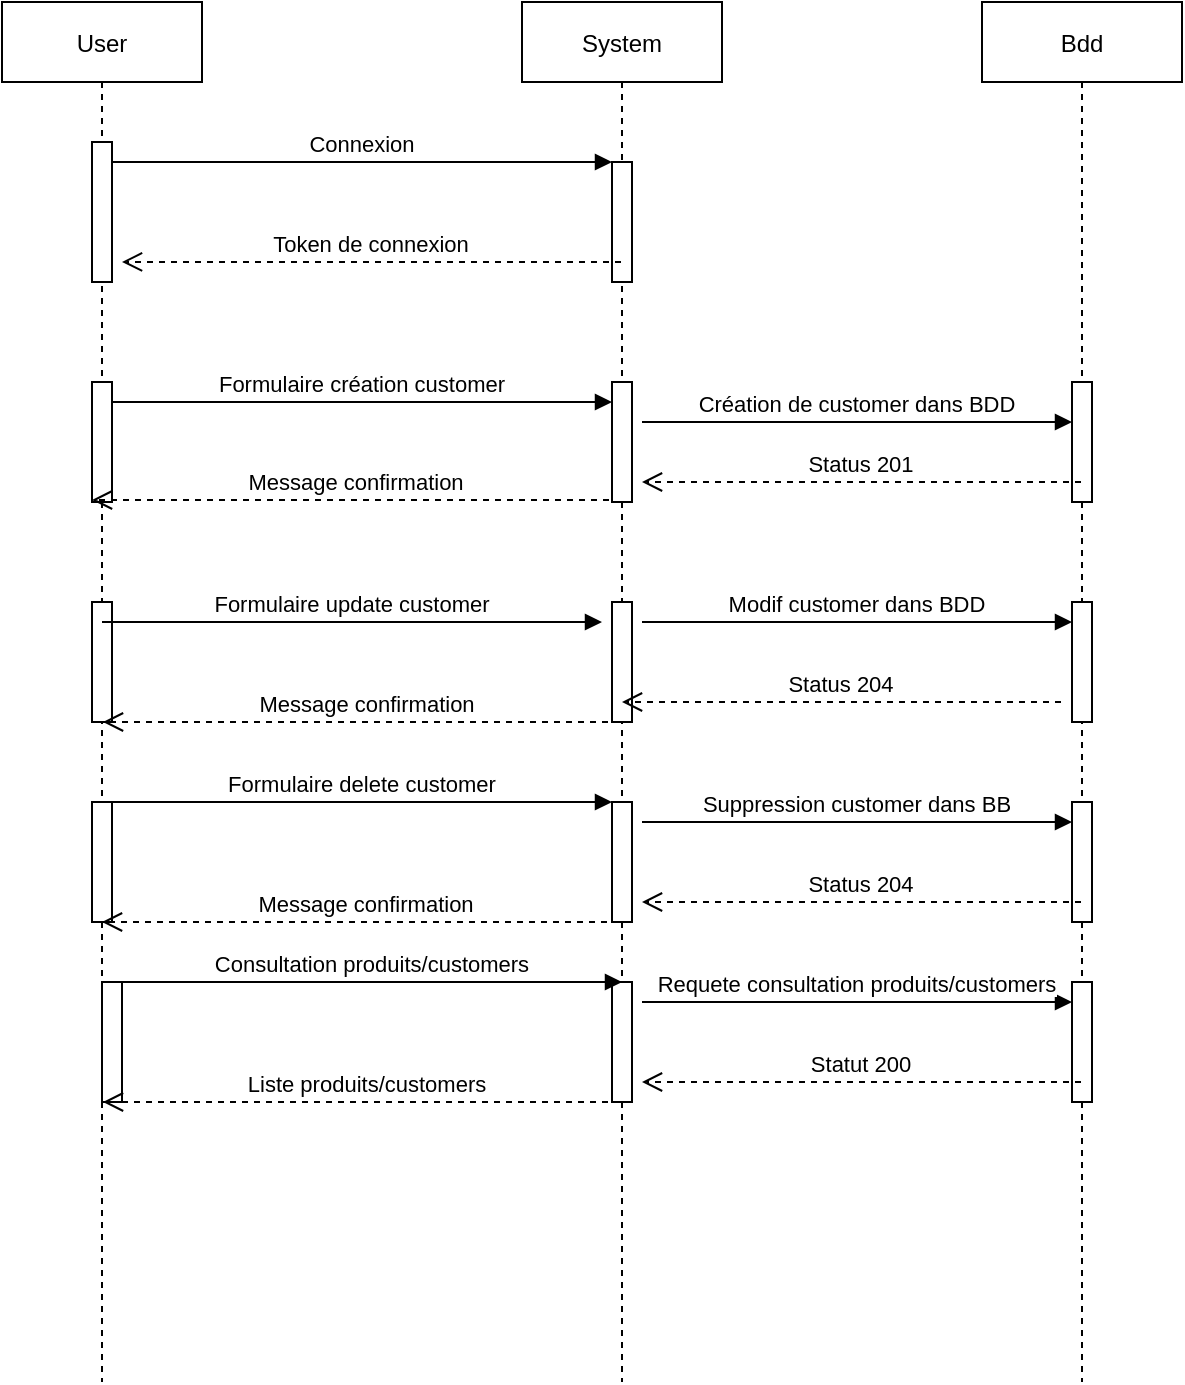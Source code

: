 <mxfile version="20.4.0" type="device"><diagram id="kgpKYQtTHZ0yAKxKKP6v" name="Page-1"><mxGraphModel dx="1422" dy="794" grid="1" gridSize="10" guides="1" tooltips="1" connect="1" arrows="1" fold="1" page="1" pageScale="1" pageWidth="850" pageHeight="1100" math="0" shadow="0"><root><mxCell id="0"/><mxCell id="1" parent="0"/><mxCell id="3nuBFxr9cyL0pnOWT2aG-1" value="User" style="shape=umlLifeline;perimeter=lifelinePerimeter;container=1;collapsible=0;recursiveResize=0;rounded=0;shadow=0;strokeWidth=1;" parent="1" vertex="1"><mxGeometry x="120" y="80" width="100" height="690" as="geometry"/></mxCell><mxCell id="3nuBFxr9cyL0pnOWT2aG-2" value="" style="points=[];perimeter=orthogonalPerimeter;rounded=0;shadow=0;strokeWidth=1;" parent="3nuBFxr9cyL0pnOWT2aG-1" vertex="1"><mxGeometry x="45" y="70" width="10" height="70" as="geometry"/></mxCell><mxCell id="yHdfCQcadn_i-ksExflf-5" value="" style="points=[];perimeter=orthogonalPerimeter;rounded=0;shadow=0;strokeWidth=1;" parent="3nuBFxr9cyL0pnOWT2aG-1" vertex="1"><mxGeometry x="45" y="190" width="10" height="60" as="geometry"/></mxCell><mxCell id="yHdfCQcadn_i-ksExflf-9" value="Message confirmation" style="verticalAlign=bottom;endArrow=open;dashed=1;endSize=8;shadow=0;strokeWidth=1;" parent="3nuBFxr9cyL0pnOWT2aG-1" source="3nuBFxr9cyL0pnOWT2aG-5" edge="1"><mxGeometry relative="1" as="geometry"><mxPoint x="45" y="249" as="targetPoint"/><mxPoint x="264.5" y="249" as="sourcePoint"/><Array as="points"/></mxGeometry></mxCell><mxCell id="yHdfCQcadn_i-ksExflf-10" value="" style="points=[];perimeter=orthogonalPerimeter;rounded=0;shadow=0;strokeWidth=1;" parent="3nuBFxr9cyL0pnOWT2aG-1" vertex="1"><mxGeometry x="45" y="300" width="10" height="60" as="geometry"/></mxCell><mxCell id="yHdfCQcadn_i-ksExflf-17" value="" style="points=[];perimeter=orthogonalPerimeter;rounded=0;shadow=0;strokeWidth=1;" parent="3nuBFxr9cyL0pnOWT2aG-1" vertex="1"><mxGeometry x="45" y="400" width="10" height="60" as="geometry"/></mxCell><mxCell id="PdVx-2iMYxo5v8x5DDDA-1" value="" style="points=[];perimeter=orthogonalPerimeter;rounded=0;shadow=0;strokeWidth=1;" vertex="1" parent="3nuBFxr9cyL0pnOWT2aG-1"><mxGeometry x="50" y="490" width="10" height="60" as="geometry"/></mxCell><mxCell id="3nuBFxr9cyL0pnOWT2aG-5" value="System" style="shape=umlLifeline;perimeter=lifelinePerimeter;container=1;collapsible=0;recursiveResize=0;rounded=0;shadow=0;strokeWidth=1;" parent="1" vertex="1"><mxGeometry x="380" y="80" width="100" height="690" as="geometry"/></mxCell><mxCell id="3nuBFxr9cyL0pnOWT2aG-6" value="" style="points=[];perimeter=orthogonalPerimeter;rounded=0;shadow=0;strokeWidth=1;" parent="3nuBFxr9cyL0pnOWT2aG-5" vertex="1"><mxGeometry x="45" y="80" width="10" height="60" as="geometry"/></mxCell><mxCell id="yHdfCQcadn_i-ksExflf-2" value="" style="points=[];perimeter=orthogonalPerimeter;rounded=0;shadow=0;strokeWidth=1;" parent="3nuBFxr9cyL0pnOWT2aG-5" vertex="1"><mxGeometry x="45" y="190" width="10" height="60" as="geometry"/></mxCell><mxCell id="yHdfCQcadn_i-ksExflf-11" value="" style="points=[];perimeter=orthogonalPerimeter;rounded=0;shadow=0;strokeWidth=1;" parent="3nuBFxr9cyL0pnOWT2aG-5" vertex="1"><mxGeometry x="45" y="300" width="10" height="60" as="geometry"/></mxCell><mxCell id="yHdfCQcadn_i-ksExflf-16" value="Message confirmation" style="verticalAlign=bottom;endArrow=open;dashed=1;endSize=8;shadow=0;strokeWidth=1;" parent="3nuBFxr9cyL0pnOWT2aG-5" edge="1"><mxGeometry relative="1" as="geometry"><mxPoint x="-209.5" y="360" as="targetPoint"/><mxPoint x="55" y="360" as="sourcePoint"/><Array as="points"/></mxGeometry></mxCell><mxCell id="yHdfCQcadn_i-ksExflf-18" value="" style="points=[];perimeter=orthogonalPerimeter;rounded=0;shadow=0;strokeWidth=1;" parent="3nuBFxr9cyL0pnOWT2aG-5" vertex="1"><mxGeometry x="45" y="400" width="10" height="60" as="geometry"/></mxCell><mxCell id="PdVx-2iMYxo5v8x5DDDA-2" value="" style="points=[];perimeter=orthogonalPerimeter;rounded=0;shadow=0;strokeWidth=1;" vertex="1" parent="3nuBFxr9cyL0pnOWT2aG-5"><mxGeometry x="45" y="490" width="10" height="60" as="geometry"/></mxCell><mxCell id="PdVx-2iMYxo5v8x5DDDA-7" value="Liste produits/customers" style="verticalAlign=bottom;endArrow=open;dashed=1;endSize=8;shadow=0;strokeWidth=1;" edge="1" parent="3nuBFxr9cyL0pnOWT2aG-5"><mxGeometry relative="1" as="geometry"><mxPoint x="-209.5" y="550" as="targetPoint"/><mxPoint x="55" y="550" as="sourcePoint"/><Array as="points"/></mxGeometry></mxCell><mxCell id="3nuBFxr9cyL0pnOWT2aG-7" value="Token de connexion" style="verticalAlign=bottom;endArrow=open;dashed=1;endSize=8;shadow=0;strokeWidth=1;entryX=1.5;entryY=0.857;entryDx=0;entryDy=0;entryPerimeter=0;" parent="1" source="3nuBFxr9cyL0pnOWT2aG-5" target="3nuBFxr9cyL0pnOWT2aG-2" edge="1"><mxGeometry relative="1" as="geometry"><mxPoint x="275" y="236" as="targetPoint"/><Array as="points"/></mxGeometry></mxCell><mxCell id="3nuBFxr9cyL0pnOWT2aG-8" value="Connexion" style="verticalAlign=bottom;endArrow=block;entryX=0;entryY=0;shadow=0;strokeWidth=1;" parent="1" source="3nuBFxr9cyL0pnOWT2aG-2" target="3nuBFxr9cyL0pnOWT2aG-6" edge="1"><mxGeometry relative="1" as="geometry"><mxPoint x="275" y="160" as="sourcePoint"/></mxGeometry></mxCell><mxCell id="yHdfCQcadn_i-ksExflf-1" value="Bdd" style="shape=umlLifeline;perimeter=lifelinePerimeter;container=1;collapsible=0;recursiveResize=0;rounded=0;shadow=0;strokeWidth=1;" parent="1" vertex="1"><mxGeometry x="610" y="80" width="100" height="690" as="geometry"/></mxCell><mxCell id="yHdfCQcadn_i-ksExflf-4" value="" style="points=[];perimeter=orthogonalPerimeter;rounded=0;shadow=0;strokeWidth=1;" parent="yHdfCQcadn_i-ksExflf-1" vertex="1"><mxGeometry x="45" y="190" width="10" height="60" as="geometry"/></mxCell><mxCell id="yHdfCQcadn_i-ksExflf-12" value="" style="points=[];perimeter=orthogonalPerimeter;rounded=0;shadow=0;strokeWidth=1;" parent="yHdfCQcadn_i-ksExflf-1" vertex="1"><mxGeometry x="45" y="300" width="10" height="60" as="geometry"/></mxCell><mxCell id="yHdfCQcadn_i-ksExflf-19" value="" style="points=[];perimeter=orthogonalPerimeter;rounded=0;shadow=0;strokeWidth=1;" parent="yHdfCQcadn_i-ksExflf-1" vertex="1"><mxGeometry x="45" y="400" width="10" height="60" as="geometry"/></mxCell><mxCell id="PdVx-2iMYxo5v8x5DDDA-3" value="" style="points=[];perimeter=orthogonalPerimeter;rounded=0;shadow=0;strokeWidth=1;" vertex="1" parent="yHdfCQcadn_i-ksExflf-1"><mxGeometry x="45" y="490" width="10" height="60" as="geometry"/></mxCell><mxCell id="yHdfCQcadn_i-ksExflf-3" value="Formulaire création customer" style="verticalAlign=bottom;endArrow=block;entryX=0;entryY=0;shadow=0;strokeWidth=1;" parent="1" edge="1"><mxGeometry relative="1" as="geometry"><mxPoint x="175" y="280" as="sourcePoint"/><mxPoint x="425" y="280" as="targetPoint"/></mxGeometry></mxCell><mxCell id="yHdfCQcadn_i-ksExflf-6" value="Création de customer dans BDD" style="verticalAlign=bottom;endArrow=block;entryX=0;entryY=0;shadow=0;strokeWidth=1;" parent="1" edge="1"><mxGeometry relative="1" as="geometry"><mxPoint x="440" y="290" as="sourcePoint"/><mxPoint x="655" y="290" as="targetPoint"/></mxGeometry></mxCell><mxCell id="yHdfCQcadn_i-ksExflf-8" value="Status 201" style="verticalAlign=bottom;endArrow=open;dashed=1;endSize=8;shadow=0;strokeWidth=1;" parent="1" edge="1"><mxGeometry relative="1" as="geometry"><mxPoint x="440" y="320" as="targetPoint"/><mxPoint x="659.5" y="320" as="sourcePoint"/><Array as="points"/></mxGeometry></mxCell><mxCell id="yHdfCQcadn_i-ksExflf-13" value="Formulaire update customer" style="verticalAlign=bottom;endArrow=block;entryX=0;entryY=0;shadow=0;strokeWidth=1;" parent="1" edge="1"><mxGeometry relative="1" as="geometry"><mxPoint x="170" y="390" as="sourcePoint"/><mxPoint x="420" y="390" as="targetPoint"/></mxGeometry></mxCell><mxCell id="yHdfCQcadn_i-ksExflf-14" value="Modif customer dans BDD" style="verticalAlign=bottom;endArrow=block;entryX=0;entryY=0;shadow=0;strokeWidth=1;" parent="1" edge="1"><mxGeometry relative="1" as="geometry"><mxPoint x="440" y="390" as="sourcePoint"/><mxPoint x="655" y="390" as="targetPoint"/></mxGeometry></mxCell><mxCell id="yHdfCQcadn_i-ksExflf-15" value="Status 204" style="verticalAlign=bottom;endArrow=open;dashed=1;endSize=8;shadow=0;strokeWidth=1;" parent="1" edge="1"><mxGeometry relative="1" as="geometry"><mxPoint x="430" y="430" as="targetPoint"/><mxPoint x="649.5" y="430" as="sourcePoint"/><Array as="points"/></mxGeometry></mxCell><mxCell id="yHdfCQcadn_i-ksExflf-20" value="Formulaire delete customer" style="verticalAlign=bottom;endArrow=block;entryX=0;entryY=0;shadow=0;strokeWidth=1;" parent="1" edge="1"><mxGeometry relative="1" as="geometry"><mxPoint x="175" y="480" as="sourcePoint"/><mxPoint x="425" y="480" as="targetPoint"/></mxGeometry></mxCell><mxCell id="yHdfCQcadn_i-ksExflf-21" value="Suppression customer dans BB" style="verticalAlign=bottom;endArrow=block;entryX=0;entryY=0;shadow=0;strokeWidth=1;" parent="1" edge="1"><mxGeometry relative="1" as="geometry"><mxPoint x="440" y="490" as="sourcePoint"/><mxPoint x="655" y="490" as="targetPoint"/></mxGeometry></mxCell><mxCell id="yHdfCQcadn_i-ksExflf-22" value="Status 204" style="verticalAlign=bottom;endArrow=open;dashed=1;endSize=8;shadow=0;strokeWidth=1;" parent="1" edge="1"><mxGeometry relative="1" as="geometry"><mxPoint x="440" y="530" as="targetPoint"/><mxPoint x="659.5" y="530" as="sourcePoint"/><Array as="points"/></mxGeometry></mxCell><mxCell id="yHdfCQcadn_i-ksExflf-23" value="Message confirmation" style="verticalAlign=bottom;endArrow=open;dashed=1;endSize=8;shadow=0;strokeWidth=1;" parent="1" edge="1"><mxGeometry relative="1" as="geometry"><mxPoint x="170" y="540" as="targetPoint"/><mxPoint x="434.5" y="540" as="sourcePoint"/><Array as="points"/></mxGeometry></mxCell><mxCell id="PdVx-2iMYxo5v8x5DDDA-4" value="Consultation produits/customers" style="verticalAlign=bottom;endArrow=block;entryX=0;entryY=0;shadow=0;strokeWidth=1;" edge="1" parent="1"><mxGeometry relative="1" as="geometry"><mxPoint x="180" y="570" as="sourcePoint"/><mxPoint x="430" y="570" as="targetPoint"/></mxGeometry></mxCell><mxCell id="PdVx-2iMYxo5v8x5DDDA-5" value="Requete consultation produits/customers" style="verticalAlign=bottom;endArrow=block;entryX=0;entryY=0;shadow=0;strokeWidth=1;" edge="1" parent="1"><mxGeometry relative="1" as="geometry"><mxPoint x="440" y="580" as="sourcePoint"/><mxPoint x="655" y="580" as="targetPoint"/></mxGeometry></mxCell><mxCell id="PdVx-2iMYxo5v8x5DDDA-6" value="Statut 200" style="verticalAlign=bottom;endArrow=open;dashed=1;endSize=8;shadow=0;strokeWidth=1;" edge="1" parent="1"><mxGeometry relative="1" as="geometry"><mxPoint x="440" y="620" as="targetPoint"/><mxPoint x="659.5" y="620" as="sourcePoint"/><Array as="points"/></mxGeometry></mxCell></root></mxGraphModel></diagram></mxfile>